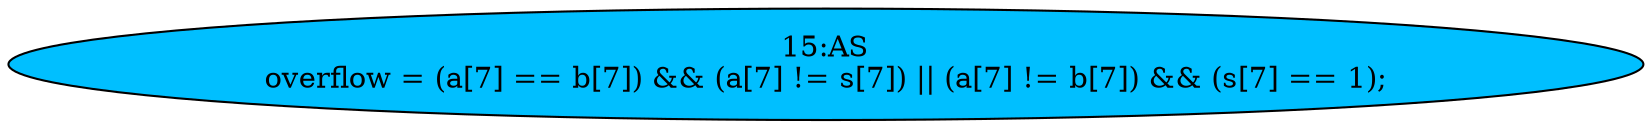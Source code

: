 strict digraph "" {
	node [label="\N"];
	"15:AS"	[ast="<pyverilog.vparser.ast.Assign object at 0x7fd67c4de590>",
		def_var="['overflow']",
		fillcolor=deepskyblue,
		label="15:AS
overflow = (a[7] == b[7]) && (a[7] != s[7]) || (a[7] != b[7]) && (s[7] == 1);",
		statements="[]",
		style=filled,
		typ=Assign,
		use_var="['a', 'b', 'a', 's', 'a', 'b', 's']"];
}
